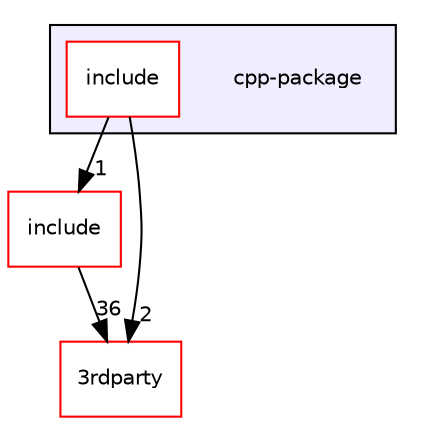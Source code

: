 digraph "/work/mxnet/cpp-package" {
  compound=true
  node [ fontsize="10", fontname="Helvetica"];
  edge [ labelfontsize="10", labelfontname="Helvetica"];
  subgraph clusterdir_c9bbcf2f7c4ed40b1b23631ec8abffa6 {
    graph [ bgcolor="#eeeeff", pencolor="black", label="" URL="dir_c9bbcf2f7c4ed40b1b23631ec8abffa6.html"];
    dir_c9bbcf2f7c4ed40b1b23631ec8abffa6 [shape=plaintext label="cpp-package"];
    dir_eb07344824255b98f70969533c25e736 [shape=box label="include" color="red" fillcolor="white" style="filled" URL="dir_eb07344824255b98f70969533c25e736.html"];
  }
  dir_d44c64559bbebec7f509842c48db8b23 [shape=box label="include" fillcolor="white" style="filled" color="red" URL="dir_d44c64559bbebec7f509842c48db8b23.html"];
  dir_8cab8f464681f7cc51cee77e79a434cd [shape=box label="3rdparty" fillcolor="white" style="filled" color="red" URL="dir_8cab8f464681f7cc51cee77e79a434cd.html"];
  dir_eb07344824255b98f70969533c25e736->dir_d44c64559bbebec7f509842c48db8b23 [headlabel="1", labeldistance=1.5 headhref="dir_000016_000009.html"];
  dir_eb07344824255b98f70969533c25e736->dir_8cab8f464681f7cc51cee77e79a434cd [headlabel="2", labeldistance=1.5 headhref="dir_000016_000000.html"];
  dir_d44c64559bbebec7f509842c48db8b23->dir_8cab8f464681f7cc51cee77e79a434cd [headlabel="36", labeldistance=1.5 headhref="dir_000009_000000.html"];
}
